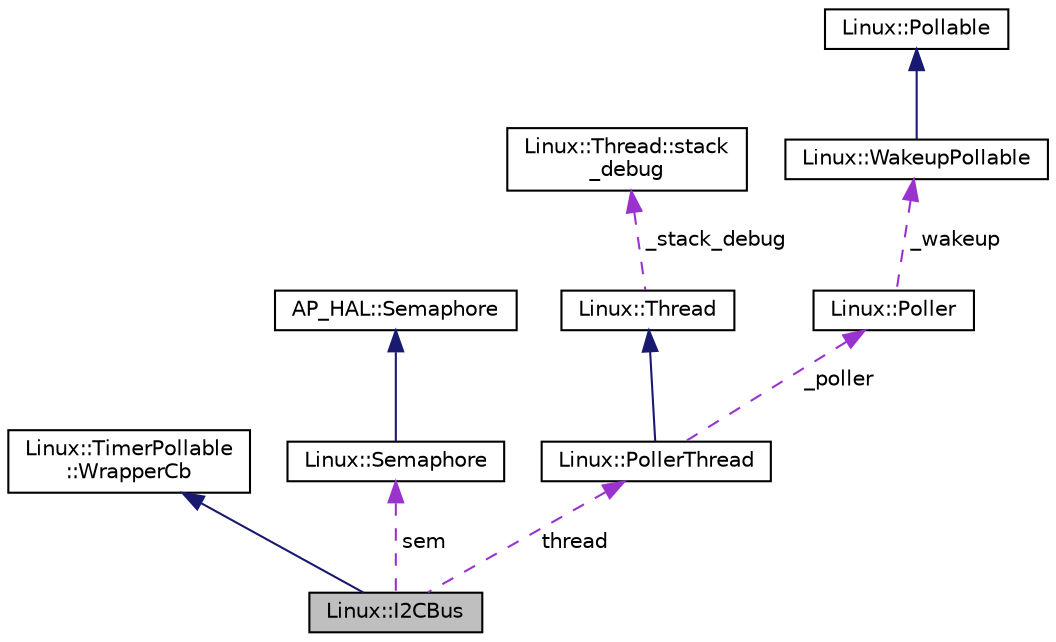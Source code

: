 digraph "Linux::I2CBus"
{
 // INTERACTIVE_SVG=YES
  edge [fontname="Helvetica",fontsize="10",labelfontname="Helvetica",labelfontsize="10"];
  node [fontname="Helvetica",fontsize="10",shape=record];
  Node1 [label="Linux::I2CBus",height=0.2,width=0.4,color="black", fillcolor="grey75", style="filled", fontcolor="black"];
  Node2 -> Node1 [dir="back",color="midnightblue",fontsize="10",style="solid",fontname="Helvetica"];
  Node2 [label="Linux::TimerPollable\l::WrapperCb",height=0.2,width=0.4,color="black", fillcolor="white", style="filled",URL="$classLinux_1_1TimerPollable_1_1WrapperCb.html"];
  Node3 -> Node1 [dir="back",color="darkorchid3",fontsize="10",style="dashed",label=" sem" ,fontname="Helvetica"];
  Node3 [label="Linux::Semaphore",height=0.2,width=0.4,color="black", fillcolor="white", style="filled",URL="$classLinux_1_1Semaphore.html"];
  Node4 -> Node3 [dir="back",color="midnightblue",fontsize="10",style="solid",fontname="Helvetica"];
  Node4 [label="AP_HAL::Semaphore",height=0.2,width=0.4,color="black", fillcolor="white", style="filled",URL="$classAP__HAL_1_1Semaphore.html"];
  Node5 -> Node1 [dir="back",color="darkorchid3",fontsize="10",style="dashed",label=" thread" ,fontname="Helvetica"];
  Node5 [label="Linux::PollerThread",height=0.2,width=0.4,color="black", fillcolor="white", style="filled",URL="$classLinux_1_1PollerThread.html"];
  Node6 -> Node5 [dir="back",color="midnightblue",fontsize="10",style="solid",fontname="Helvetica"];
  Node6 [label="Linux::Thread",height=0.2,width=0.4,color="black", fillcolor="white", style="filled",URL="$classLinux_1_1Thread.html"];
  Node7 -> Node6 [dir="back",color="darkorchid3",fontsize="10",style="dashed",label=" _stack_debug" ,fontname="Helvetica"];
  Node7 [label="Linux::Thread::stack\l_debug",height=0.2,width=0.4,color="black", fillcolor="white", style="filled",URL="$structLinux_1_1Thread_1_1stack__debug.html"];
  Node8 -> Node5 [dir="back",color="darkorchid3",fontsize="10",style="dashed",label=" _poller" ,fontname="Helvetica"];
  Node8 [label="Linux::Poller",height=0.2,width=0.4,color="black", fillcolor="white", style="filled",URL="$classLinux_1_1Poller.html"];
  Node9 -> Node8 [dir="back",color="darkorchid3",fontsize="10",style="dashed",label=" _wakeup" ,fontname="Helvetica"];
  Node9 [label="Linux::WakeupPollable",height=0.2,width=0.4,color="black", fillcolor="white", style="filled",URL="$classLinux_1_1WakeupPollable.html"];
  Node10 -> Node9 [dir="back",color="midnightblue",fontsize="10",style="solid",fontname="Helvetica"];
  Node10 [label="Linux::Pollable",height=0.2,width=0.4,color="black", fillcolor="white", style="filled",URL="$classLinux_1_1Pollable.html"];
}
